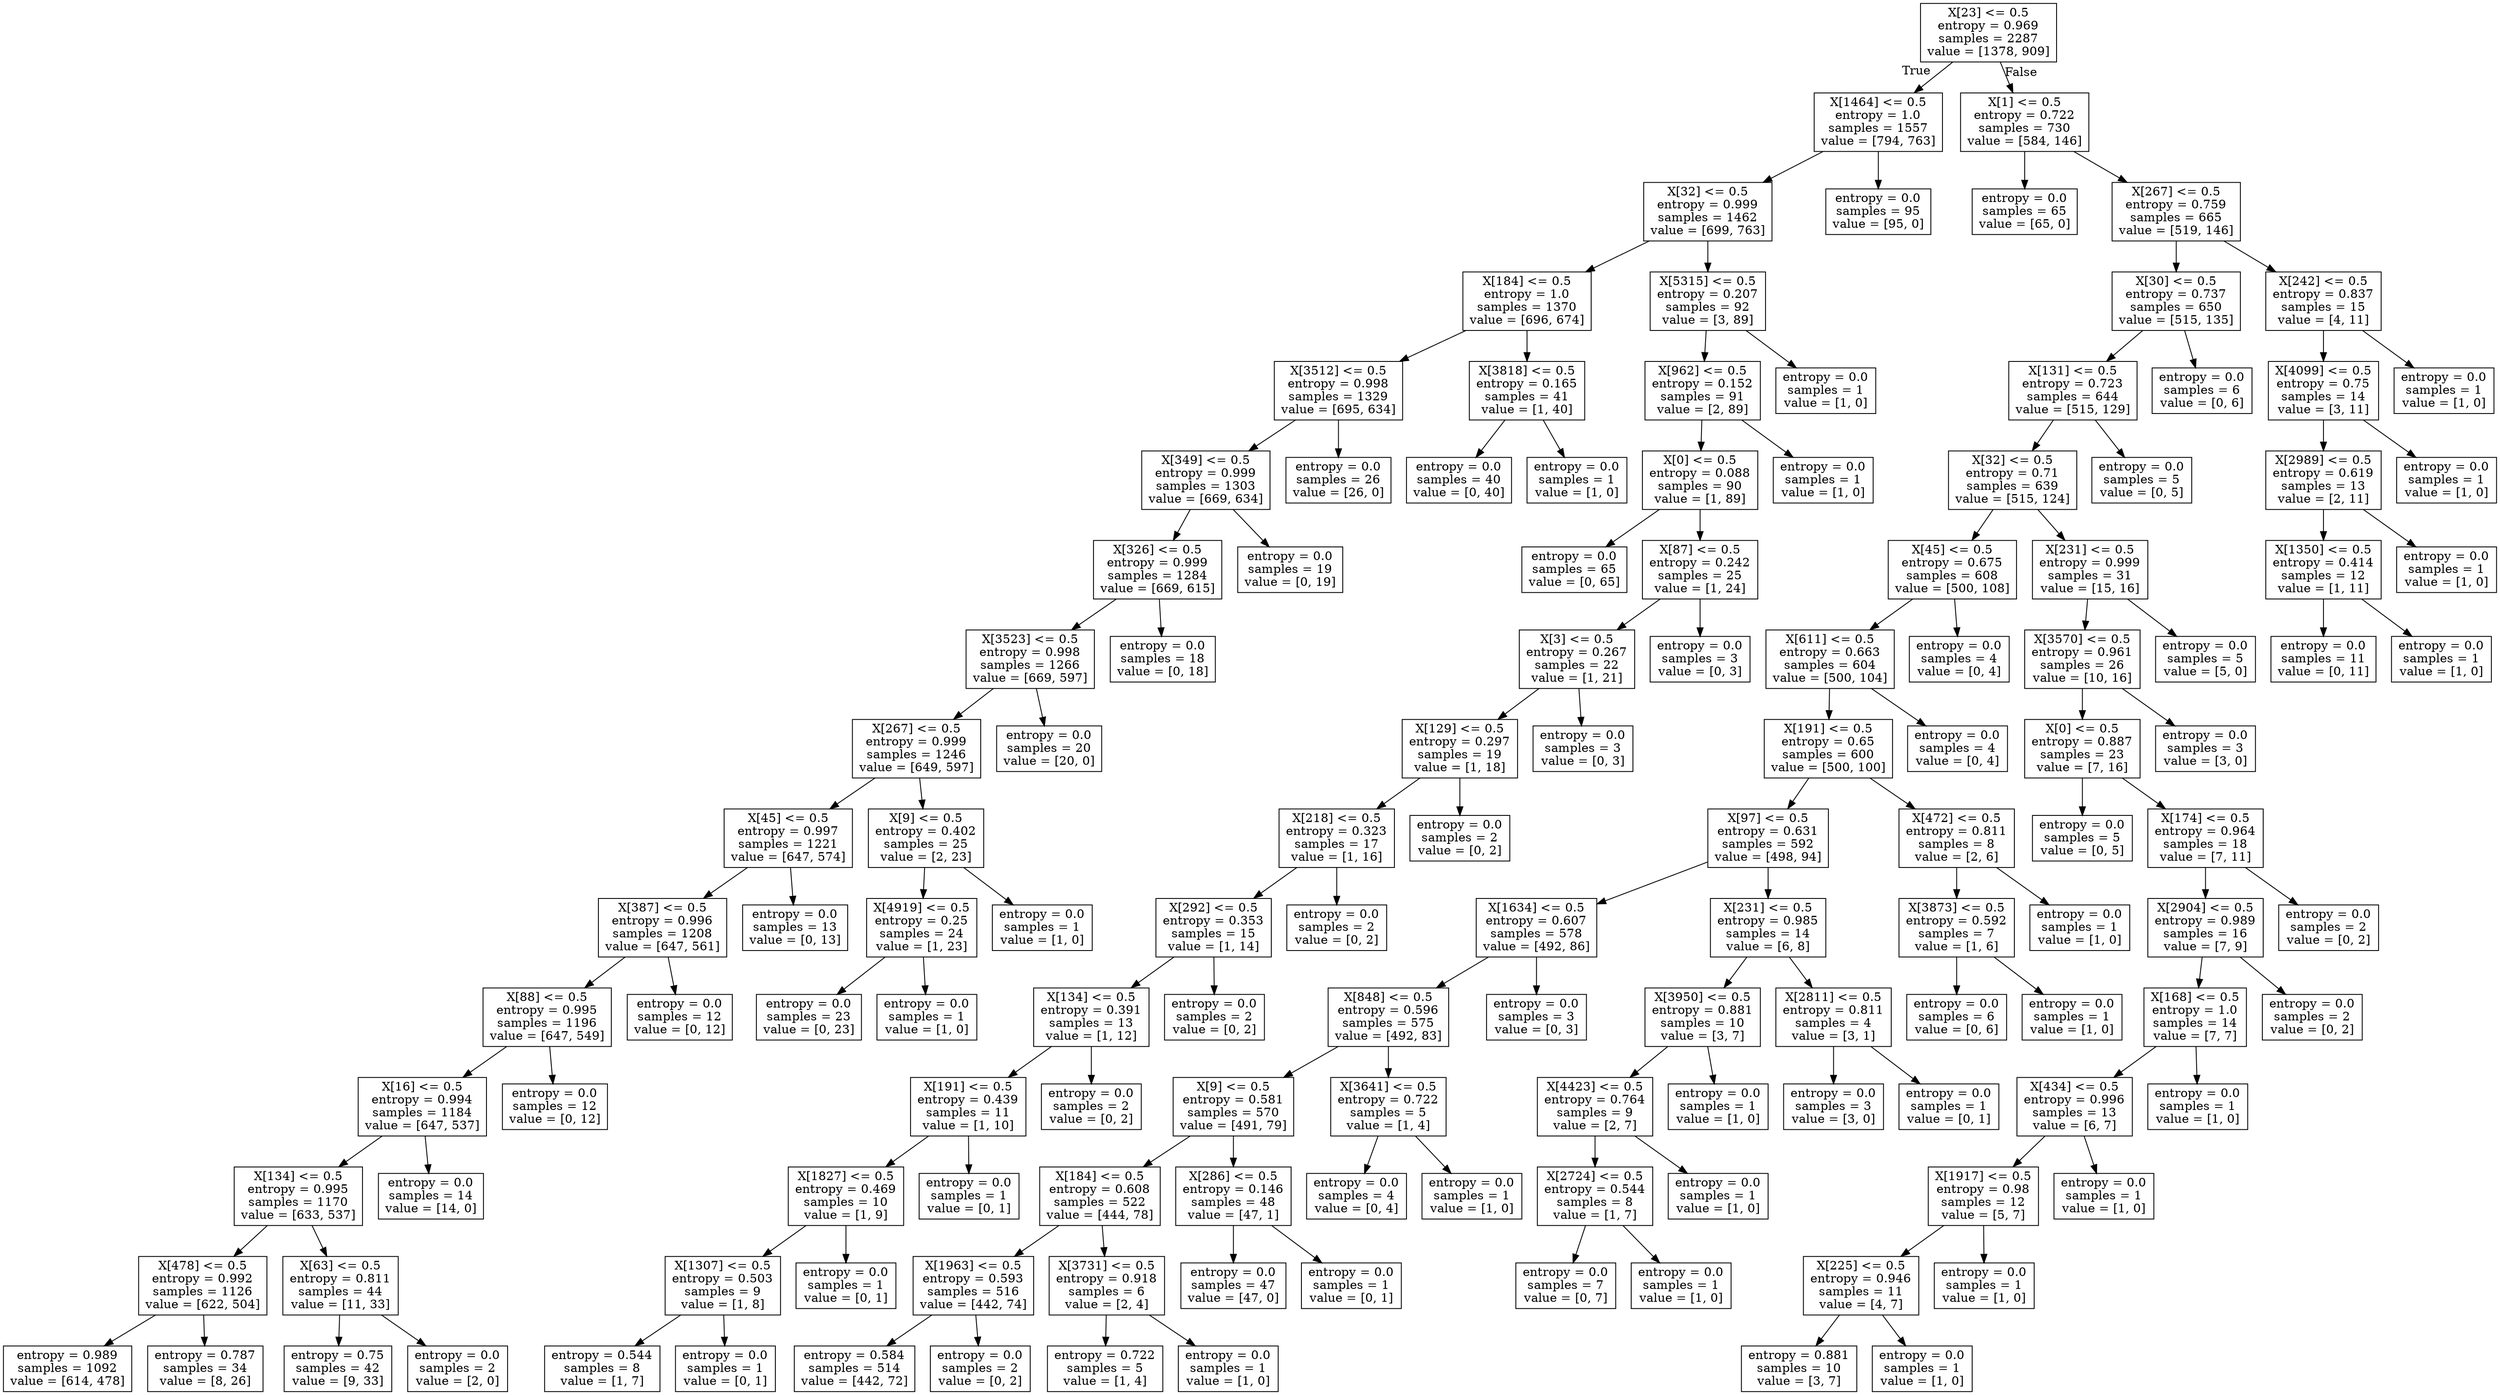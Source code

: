 digraph Tree {
node [shape=box] ;
0 [label="X[23] <= 0.5\nentropy = 0.969\nsamples = 2287\nvalue = [1378, 909]"] ;
1 [label="X[1464] <= 0.5\nentropy = 1.0\nsamples = 1557\nvalue = [794, 763]"] ;
0 -> 1 [labeldistance=2.5, labelangle=45, headlabel="True"] ;
2 [label="X[32] <= 0.5\nentropy = 0.999\nsamples = 1462\nvalue = [699, 763]"] ;
1 -> 2 ;
3 [label="X[184] <= 0.5\nentropy = 1.0\nsamples = 1370\nvalue = [696, 674]"] ;
2 -> 3 ;
4 [label="X[3512] <= 0.5\nentropy = 0.998\nsamples = 1329\nvalue = [695, 634]"] ;
3 -> 4 ;
5 [label="X[349] <= 0.5\nentropy = 0.999\nsamples = 1303\nvalue = [669, 634]"] ;
4 -> 5 ;
6 [label="X[326] <= 0.5\nentropy = 0.999\nsamples = 1284\nvalue = [669, 615]"] ;
5 -> 6 ;
7 [label="X[3523] <= 0.5\nentropy = 0.998\nsamples = 1266\nvalue = [669, 597]"] ;
6 -> 7 ;
8 [label="X[267] <= 0.5\nentropy = 0.999\nsamples = 1246\nvalue = [649, 597]"] ;
7 -> 8 ;
9 [label="X[45] <= 0.5\nentropy = 0.997\nsamples = 1221\nvalue = [647, 574]"] ;
8 -> 9 ;
10 [label="X[387] <= 0.5\nentropy = 0.996\nsamples = 1208\nvalue = [647, 561]"] ;
9 -> 10 ;
11 [label="X[88] <= 0.5\nentropy = 0.995\nsamples = 1196\nvalue = [647, 549]"] ;
10 -> 11 ;
12 [label="X[16] <= 0.5\nentropy = 0.994\nsamples = 1184\nvalue = [647, 537]"] ;
11 -> 12 ;
13 [label="X[134] <= 0.5\nentropy = 0.995\nsamples = 1170\nvalue = [633, 537]"] ;
12 -> 13 ;
14 [label="X[478] <= 0.5\nentropy = 0.992\nsamples = 1126\nvalue = [622, 504]"] ;
13 -> 14 ;
15 [label="entropy = 0.989\nsamples = 1092\nvalue = [614, 478]"] ;
14 -> 15 ;
16 [label="entropy = 0.787\nsamples = 34\nvalue = [8, 26]"] ;
14 -> 16 ;
17 [label="X[63] <= 0.5\nentropy = 0.811\nsamples = 44\nvalue = [11, 33]"] ;
13 -> 17 ;
18 [label="entropy = 0.75\nsamples = 42\nvalue = [9, 33]"] ;
17 -> 18 ;
19 [label="entropy = 0.0\nsamples = 2\nvalue = [2, 0]"] ;
17 -> 19 ;
20 [label="entropy = 0.0\nsamples = 14\nvalue = [14, 0]"] ;
12 -> 20 ;
21 [label="entropy = 0.0\nsamples = 12\nvalue = [0, 12]"] ;
11 -> 21 ;
22 [label="entropy = 0.0\nsamples = 12\nvalue = [0, 12]"] ;
10 -> 22 ;
23 [label="entropy = 0.0\nsamples = 13\nvalue = [0, 13]"] ;
9 -> 23 ;
24 [label="X[9] <= 0.5\nentropy = 0.402\nsamples = 25\nvalue = [2, 23]"] ;
8 -> 24 ;
25 [label="X[4919] <= 0.5\nentropy = 0.25\nsamples = 24\nvalue = [1, 23]"] ;
24 -> 25 ;
26 [label="entropy = 0.0\nsamples = 23\nvalue = [0, 23]"] ;
25 -> 26 ;
27 [label="entropy = 0.0\nsamples = 1\nvalue = [1, 0]"] ;
25 -> 27 ;
28 [label="entropy = 0.0\nsamples = 1\nvalue = [1, 0]"] ;
24 -> 28 ;
29 [label="entropy = 0.0\nsamples = 20\nvalue = [20, 0]"] ;
7 -> 29 ;
30 [label="entropy = 0.0\nsamples = 18\nvalue = [0, 18]"] ;
6 -> 30 ;
31 [label="entropy = 0.0\nsamples = 19\nvalue = [0, 19]"] ;
5 -> 31 ;
32 [label="entropy = 0.0\nsamples = 26\nvalue = [26, 0]"] ;
4 -> 32 ;
33 [label="X[3818] <= 0.5\nentropy = 0.165\nsamples = 41\nvalue = [1, 40]"] ;
3 -> 33 ;
34 [label="entropy = 0.0\nsamples = 40\nvalue = [0, 40]"] ;
33 -> 34 ;
35 [label="entropy = 0.0\nsamples = 1\nvalue = [1, 0]"] ;
33 -> 35 ;
36 [label="X[5315] <= 0.5\nentropy = 0.207\nsamples = 92\nvalue = [3, 89]"] ;
2 -> 36 ;
37 [label="X[962] <= 0.5\nentropy = 0.152\nsamples = 91\nvalue = [2, 89]"] ;
36 -> 37 ;
38 [label="X[0] <= 0.5\nentropy = 0.088\nsamples = 90\nvalue = [1, 89]"] ;
37 -> 38 ;
39 [label="entropy = 0.0\nsamples = 65\nvalue = [0, 65]"] ;
38 -> 39 ;
40 [label="X[87] <= 0.5\nentropy = 0.242\nsamples = 25\nvalue = [1, 24]"] ;
38 -> 40 ;
41 [label="X[3] <= 0.5\nentropy = 0.267\nsamples = 22\nvalue = [1, 21]"] ;
40 -> 41 ;
42 [label="X[129] <= 0.5\nentropy = 0.297\nsamples = 19\nvalue = [1, 18]"] ;
41 -> 42 ;
43 [label="X[218] <= 0.5\nentropy = 0.323\nsamples = 17\nvalue = [1, 16]"] ;
42 -> 43 ;
44 [label="X[292] <= 0.5\nentropy = 0.353\nsamples = 15\nvalue = [1, 14]"] ;
43 -> 44 ;
45 [label="X[134] <= 0.5\nentropy = 0.391\nsamples = 13\nvalue = [1, 12]"] ;
44 -> 45 ;
46 [label="X[191] <= 0.5\nentropy = 0.439\nsamples = 11\nvalue = [1, 10]"] ;
45 -> 46 ;
47 [label="X[1827] <= 0.5\nentropy = 0.469\nsamples = 10\nvalue = [1, 9]"] ;
46 -> 47 ;
48 [label="X[1307] <= 0.5\nentropy = 0.503\nsamples = 9\nvalue = [1, 8]"] ;
47 -> 48 ;
49 [label="entropy = 0.544\nsamples = 8\nvalue = [1, 7]"] ;
48 -> 49 ;
50 [label="entropy = 0.0\nsamples = 1\nvalue = [0, 1]"] ;
48 -> 50 ;
51 [label="entropy = 0.0\nsamples = 1\nvalue = [0, 1]"] ;
47 -> 51 ;
52 [label="entropy = 0.0\nsamples = 1\nvalue = [0, 1]"] ;
46 -> 52 ;
53 [label="entropy = 0.0\nsamples = 2\nvalue = [0, 2]"] ;
45 -> 53 ;
54 [label="entropy = 0.0\nsamples = 2\nvalue = [0, 2]"] ;
44 -> 54 ;
55 [label="entropy = 0.0\nsamples = 2\nvalue = [0, 2]"] ;
43 -> 55 ;
56 [label="entropy = 0.0\nsamples = 2\nvalue = [0, 2]"] ;
42 -> 56 ;
57 [label="entropy = 0.0\nsamples = 3\nvalue = [0, 3]"] ;
41 -> 57 ;
58 [label="entropy = 0.0\nsamples = 3\nvalue = [0, 3]"] ;
40 -> 58 ;
59 [label="entropy = 0.0\nsamples = 1\nvalue = [1, 0]"] ;
37 -> 59 ;
60 [label="entropy = 0.0\nsamples = 1\nvalue = [1, 0]"] ;
36 -> 60 ;
61 [label="entropy = 0.0\nsamples = 95\nvalue = [95, 0]"] ;
1 -> 61 ;
62 [label="X[1] <= 0.5\nentropy = 0.722\nsamples = 730\nvalue = [584, 146]"] ;
0 -> 62 [labeldistance=2.5, labelangle=-45, headlabel="False"] ;
63 [label="entropy = 0.0\nsamples = 65\nvalue = [65, 0]"] ;
62 -> 63 ;
64 [label="X[267] <= 0.5\nentropy = 0.759\nsamples = 665\nvalue = [519, 146]"] ;
62 -> 64 ;
65 [label="X[30] <= 0.5\nentropy = 0.737\nsamples = 650\nvalue = [515, 135]"] ;
64 -> 65 ;
66 [label="X[131] <= 0.5\nentropy = 0.723\nsamples = 644\nvalue = [515, 129]"] ;
65 -> 66 ;
67 [label="X[32] <= 0.5\nentropy = 0.71\nsamples = 639\nvalue = [515, 124]"] ;
66 -> 67 ;
68 [label="X[45] <= 0.5\nentropy = 0.675\nsamples = 608\nvalue = [500, 108]"] ;
67 -> 68 ;
69 [label="X[611] <= 0.5\nentropy = 0.663\nsamples = 604\nvalue = [500, 104]"] ;
68 -> 69 ;
70 [label="X[191] <= 0.5\nentropy = 0.65\nsamples = 600\nvalue = [500, 100]"] ;
69 -> 70 ;
71 [label="X[97] <= 0.5\nentropy = 0.631\nsamples = 592\nvalue = [498, 94]"] ;
70 -> 71 ;
72 [label="X[1634] <= 0.5\nentropy = 0.607\nsamples = 578\nvalue = [492, 86]"] ;
71 -> 72 ;
73 [label="X[848] <= 0.5\nentropy = 0.596\nsamples = 575\nvalue = [492, 83]"] ;
72 -> 73 ;
74 [label="X[9] <= 0.5\nentropy = 0.581\nsamples = 570\nvalue = [491, 79]"] ;
73 -> 74 ;
75 [label="X[184] <= 0.5\nentropy = 0.608\nsamples = 522\nvalue = [444, 78]"] ;
74 -> 75 ;
76 [label="X[1963] <= 0.5\nentropy = 0.593\nsamples = 516\nvalue = [442, 74]"] ;
75 -> 76 ;
77 [label="entropy = 0.584\nsamples = 514\nvalue = [442, 72]"] ;
76 -> 77 ;
78 [label="entropy = 0.0\nsamples = 2\nvalue = [0, 2]"] ;
76 -> 78 ;
79 [label="X[3731] <= 0.5\nentropy = 0.918\nsamples = 6\nvalue = [2, 4]"] ;
75 -> 79 ;
80 [label="entropy = 0.722\nsamples = 5\nvalue = [1, 4]"] ;
79 -> 80 ;
81 [label="entropy = 0.0\nsamples = 1\nvalue = [1, 0]"] ;
79 -> 81 ;
82 [label="X[286] <= 0.5\nentropy = 0.146\nsamples = 48\nvalue = [47, 1]"] ;
74 -> 82 ;
83 [label="entropy = 0.0\nsamples = 47\nvalue = [47, 0]"] ;
82 -> 83 ;
84 [label="entropy = 0.0\nsamples = 1\nvalue = [0, 1]"] ;
82 -> 84 ;
85 [label="X[3641] <= 0.5\nentropy = 0.722\nsamples = 5\nvalue = [1, 4]"] ;
73 -> 85 ;
86 [label="entropy = 0.0\nsamples = 4\nvalue = [0, 4]"] ;
85 -> 86 ;
87 [label="entropy = 0.0\nsamples = 1\nvalue = [1, 0]"] ;
85 -> 87 ;
88 [label="entropy = 0.0\nsamples = 3\nvalue = [0, 3]"] ;
72 -> 88 ;
89 [label="X[231] <= 0.5\nentropy = 0.985\nsamples = 14\nvalue = [6, 8]"] ;
71 -> 89 ;
90 [label="X[3950] <= 0.5\nentropy = 0.881\nsamples = 10\nvalue = [3, 7]"] ;
89 -> 90 ;
91 [label="X[4423] <= 0.5\nentropy = 0.764\nsamples = 9\nvalue = [2, 7]"] ;
90 -> 91 ;
92 [label="X[2724] <= 0.5\nentropy = 0.544\nsamples = 8\nvalue = [1, 7]"] ;
91 -> 92 ;
93 [label="entropy = 0.0\nsamples = 7\nvalue = [0, 7]"] ;
92 -> 93 ;
94 [label="entropy = 0.0\nsamples = 1\nvalue = [1, 0]"] ;
92 -> 94 ;
95 [label="entropy = 0.0\nsamples = 1\nvalue = [1, 0]"] ;
91 -> 95 ;
96 [label="entropy = 0.0\nsamples = 1\nvalue = [1, 0]"] ;
90 -> 96 ;
97 [label="X[2811] <= 0.5\nentropy = 0.811\nsamples = 4\nvalue = [3, 1]"] ;
89 -> 97 ;
98 [label="entropy = 0.0\nsamples = 3\nvalue = [3, 0]"] ;
97 -> 98 ;
99 [label="entropy = 0.0\nsamples = 1\nvalue = [0, 1]"] ;
97 -> 99 ;
100 [label="X[472] <= 0.5\nentropy = 0.811\nsamples = 8\nvalue = [2, 6]"] ;
70 -> 100 ;
101 [label="X[3873] <= 0.5\nentropy = 0.592\nsamples = 7\nvalue = [1, 6]"] ;
100 -> 101 ;
102 [label="entropy = 0.0\nsamples = 6\nvalue = [0, 6]"] ;
101 -> 102 ;
103 [label="entropy = 0.0\nsamples = 1\nvalue = [1, 0]"] ;
101 -> 103 ;
104 [label="entropy = 0.0\nsamples = 1\nvalue = [1, 0]"] ;
100 -> 104 ;
105 [label="entropy = 0.0\nsamples = 4\nvalue = [0, 4]"] ;
69 -> 105 ;
106 [label="entropy = 0.0\nsamples = 4\nvalue = [0, 4]"] ;
68 -> 106 ;
107 [label="X[231] <= 0.5\nentropy = 0.999\nsamples = 31\nvalue = [15, 16]"] ;
67 -> 107 ;
108 [label="X[3570] <= 0.5\nentropy = 0.961\nsamples = 26\nvalue = [10, 16]"] ;
107 -> 108 ;
109 [label="X[0] <= 0.5\nentropy = 0.887\nsamples = 23\nvalue = [7, 16]"] ;
108 -> 109 ;
110 [label="entropy = 0.0\nsamples = 5\nvalue = [0, 5]"] ;
109 -> 110 ;
111 [label="X[174] <= 0.5\nentropy = 0.964\nsamples = 18\nvalue = [7, 11]"] ;
109 -> 111 ;
112 [label="X[2904] <= 0.5\nentropy = 0.989\nsamples = 16\nvalue = [7, 9]"] ;
111 -> 112 ;
113 [label="X[168] <= 0.5\nentropy = 1.0\nsamples = 14\nvalue = [7, 7]"] ;
112 -> 113 ;
114 [label="X[434] <= 0.5\nentropy = 0.996\nsamples = 13\nvalue = [6, 7]"] ;
113 -> 114 ;
115 [label="X[1917] <= 0.5\nentropy = 0.98\nsamples = 12\nvalue = [5, 7]"] ;
114 -> 115 ;
116 [label="X[225] <= 0.5\nentropy = 0.946\nsamples = 11\nvalue = [4, 7]"] ;
115 -> 116 ;
117 [label="entropy = 0.881\nsamples = 10\nvalue = [3, 7]"] ;
116 -> 117 ;
118 [label="entropy = 0.0\nsamples = 1\nvalue = [1, 0]"] ;
116 -> 118 ;
119 [label="entropy = 0.0\nsamples = 1\nvalue = [1, 0]"] ;
115 -> 119 ;
120 [label="entropy = 0.0\nsamples = 1\nvalue = [1, 0]"] ;
114 -> 120 ;
121 [label="entropy = 0.0\nsamples = 1\nvalue = [1, 0]"] ;
113 -> 121 ;
122 [label="entropy = 0.0\nsamples = 2\nvalue = [0, 2]"] ;
112 -> 122 ;
123 [label="entropy = 0.0\nsamples = 2\nvalue = [0, 2]"] ;
111 -> 123 ;
124 [label="entropy = 0.0\nsamples = 3\nvalue = [3, 0]"] ;
108 -> 124 ;
125 [label="entropy = 0.0\nsamples = 5\nvalue = [5, 0]"] ;
107 -> 125 ;
126 [label="entropy = 0.0\nsamples = 5\nvalue = [0, 5]"] ;
66 -> 126 ;
127 [label="entropy = 0.0\nsamples = 6\nvalue = [0, 6]"] ;
65 -> 127 ;
128 [label="X[242] <= 0.5\nentropy = 0.837\nsamples = 15\nvalue = [4, 11]"] ;
64 -> 128 ;
129 [label="X[4099] <= 0.5\nentropy = 0.75\nsamples = 14\nvalue = [3, 11]"] ;
128 -> 129 ;
130 [label="X[2989] <= 0.5\nentropy = 0.619\nsamples = 13\nvalue = [2, 11]"] ;
129 -> 130 ;
131 [label="X[1350] <= 0.5\nentropy = 0.414\nsamples = 12\nvalue = [1, 11]"] ;
130 -> 131 ;
132 [label="entropy = 0.0\nsamples = 11\nvalue = [0, 11]"] ;
131 -> 132 ;
133 [label="entropy = 0.0\nsamples = 1\nvalue = [1, 0]"] ;
131 -> 133 ;
134 [label="entropy = 0.0\nsamples = 1\nvalue = [1, 0]"] ;
130 -> 134 ;
135 [label="entropy = 0.0\nsamples = 1\nvalue = [1, 0]"] ;
129 -> 135 ;
136 [label="entropy = 0.0\nsamples = 1\nvalue = [1, 0]"] ;
128 -> 136 ;
}